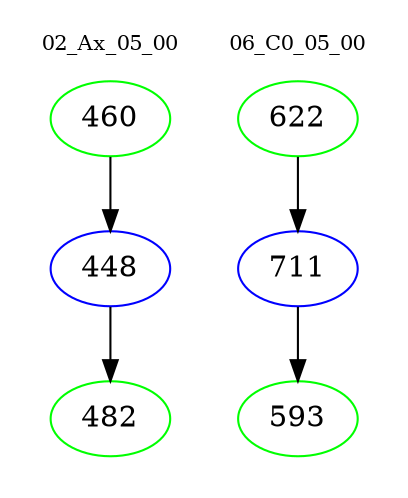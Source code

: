 digraph{
subgraph cluster_0 {
color = white
label = "02_Ax_05_00";
fontsize=10;
T0_460 [label="460", color="green"]
T0_460 -> T0_448 [color="black"]
T0_448 [label="448", color="blue"]
T0_448 -> T0_482 [color="black"]
T0_482 [label="482", color="green"]
}
subgraph cluster_1 {
color = white
label = "06_C0_05_00";
fontsize=10;
T1_622 [label="622", color="green"]
T1_622 -> T1_711 [color="black"]
T1_711 [label="711", color="blue"]
T1_711 -> T1_593 [color="black"]
T1_593 [label="593", color="green"]
}
}
